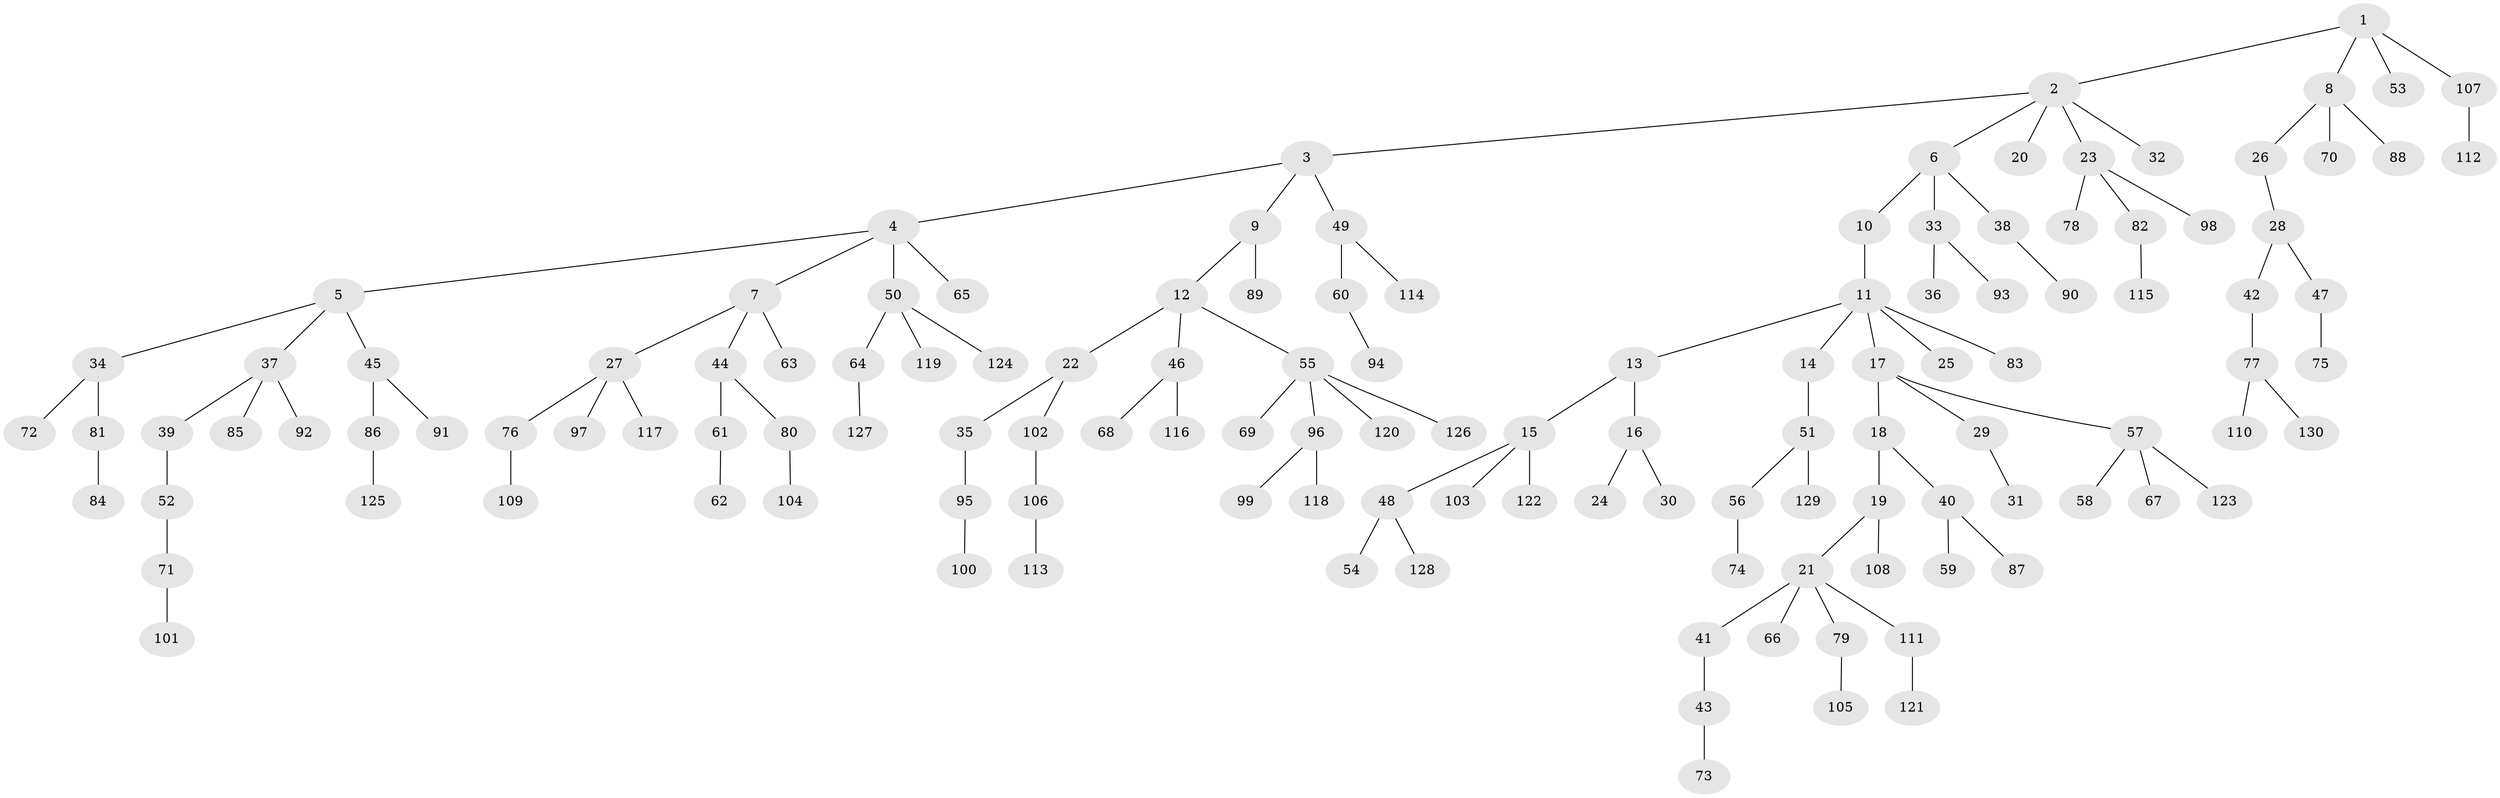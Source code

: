 // coarse degree distribution, {8: 0.02564102564102564, 5: 0.05128205128205128, 9: 0.02564102564102564, 6: 0.02564102564102564, 3: 0.02564102564102564, 4: 0.02564102564102564, 2: 0.10256410256410256, 1: 0.717948717948718}
// Generated by graph-tools (version 1.1) at 2025/19/03/04/25 18:19:23]
// undirected, 130 vertices, 129 edges
graph export_dot {
graph [start="1"]
  node [color=gray90,style=filled];
  1;
  2;
  3;
  4;
  5;
  6;
  7;
  8;
  9;
  10;
  11;
  12;
  13;
  14;
  15;
  16;
  17;
  18;
  19;
  20;
  21;
  22;
  23;
  24;
  25;
  26;
  27;
  28;
  29;
  30;
  31;
  32;
  33;
  34;
  35;
  36;
  37;
  38;
  39;
  40;
  41;
  42;
  43;
  44;
  45;
  46;
  47;
  48;
  49;
  50;
  51;
  52;
  53;
  54;
  55;
  56;
  57;
  58;
  59;
  60;
  61;
  62;
  63;
  64;
  65;
  66;
  67;
  68;
  69;
  70;
  71;
  72;
  73;
  74;
  75;
  76;
  77;
  78;
  79;
  80;
  81;
  82;
  83;
  84;
  85;
  86;
  87;
  88;
  89;
  90;
  91;
  92;
  93;
  94;
  95;
  96;
  97;
  98;
  99;
  100;
  101;
  102;
  103;
  104;
  105;
  106;
  107;
  108;
  109;
  110;
  111;
  112;
  113;
  114;
  115;
  116;
  117;
  118;
  119;
  120;
  121;
  122;
  123;
  124;
  125;
  126;
  127;
  128;
  129;
  130;
  1 -- 2;
  1 -- 8;
  1 -- 53;
  1 -- 107;
  2 -- 3;
  2 -- 6;
  2 -- 20;
  2 -- 23;
  2 -- 32;
  3 -- 4;
  3 -- 9;
  3 -- 49;
  4 -- 5;
  4 -- 7;
  4 -- 50;
  4 -- 65;
  5 -- 34;
  5 -- 37;
  5 -- 45;
  6 -- 10;
  6 -- 33;
  6 -- 38;
  7 -- 27;
  7 -- 44;
  7 -- 63;
  8 -- 26;
  8 -- 70;
  8 -- 88;
  9 -- 12;
  9 -- 89;
  10 -- 11;
  11 -- 13;
  11 -- 14;
  11 -- 17;
  11 -- 25;
  11 -- 83;
  12 -- 22;
  12 -- 46;
  12 -- 55;
  13 -- 15;
  13 -- 16;
  14 -- 51;
  15 -- 48;
  15 -- 103;
  15 -- 122;
  16 -- 24;
  16 -- 30;
  17 -- 18;
  17 -- 29;
  17 -- 57;
  18 -- 19;
  18 -- 40;
  19 -- 21;
  19 -- 108;
  21 -- 41;
  21 -- 66;
  21 -- 79;
  21 -- 111;
  22 -- 35;
  22 -- 102;
  23 -- 78;
  23 -- 82;
  23 -- 98;
  26 -- 28;
  27 -- 76;
  27 -- 97;
  27 -- 117;
  28 -- 42;
  28 -- 47;
  29 -- 31;
  33 -- 36;
  33 -- 93;
  34 -- 72;
  34 -- 81;
  35 -- 95;
  37 -- 39;
  37 -- 85;
  37 -- 92;
  38 -- 90;
  39 -- 52;
  40 -- 59;
  40 -- 87;
  41 -- 43;
  42 -- 77;
  43 -- 73;
  44 -- 61;
  44 -- 80;
  45 -- 86;
  45 -- 91;
  46 -- 68;
  46 -- 116;
  47 -- 75;
  48 -- 54;
  48 -- 128;
  49 -- 60;
  49 -- 114;
  50 -- 64;
  50 -- 119;
  50 -- 124;
  51 -- 56;
  51 -- 129;
  52 -- 71;
  55 -- 69;
  55 -- 96;
  55 -- 120;
  55 -- 126;
  56 -- 74;
  57 -- 58;
  57 -- 67;
  57 -- 123;
  60 -- 94;
  61 -- 62;
  64 -- 127;
  71 -- 101;
  76 -- 109;
  77 -- 110;
  77 -- 130;
  79 -- 105;
  80 -- 104;
  81 -- 84;
  82 -- 115;
  86 -- 125;
  95 -- 100;
  96 -- 99;
  96 -- 118;
  102 -- 106;
  106 -- 113;
  107 -- 112;
  111 -- 121;
}
